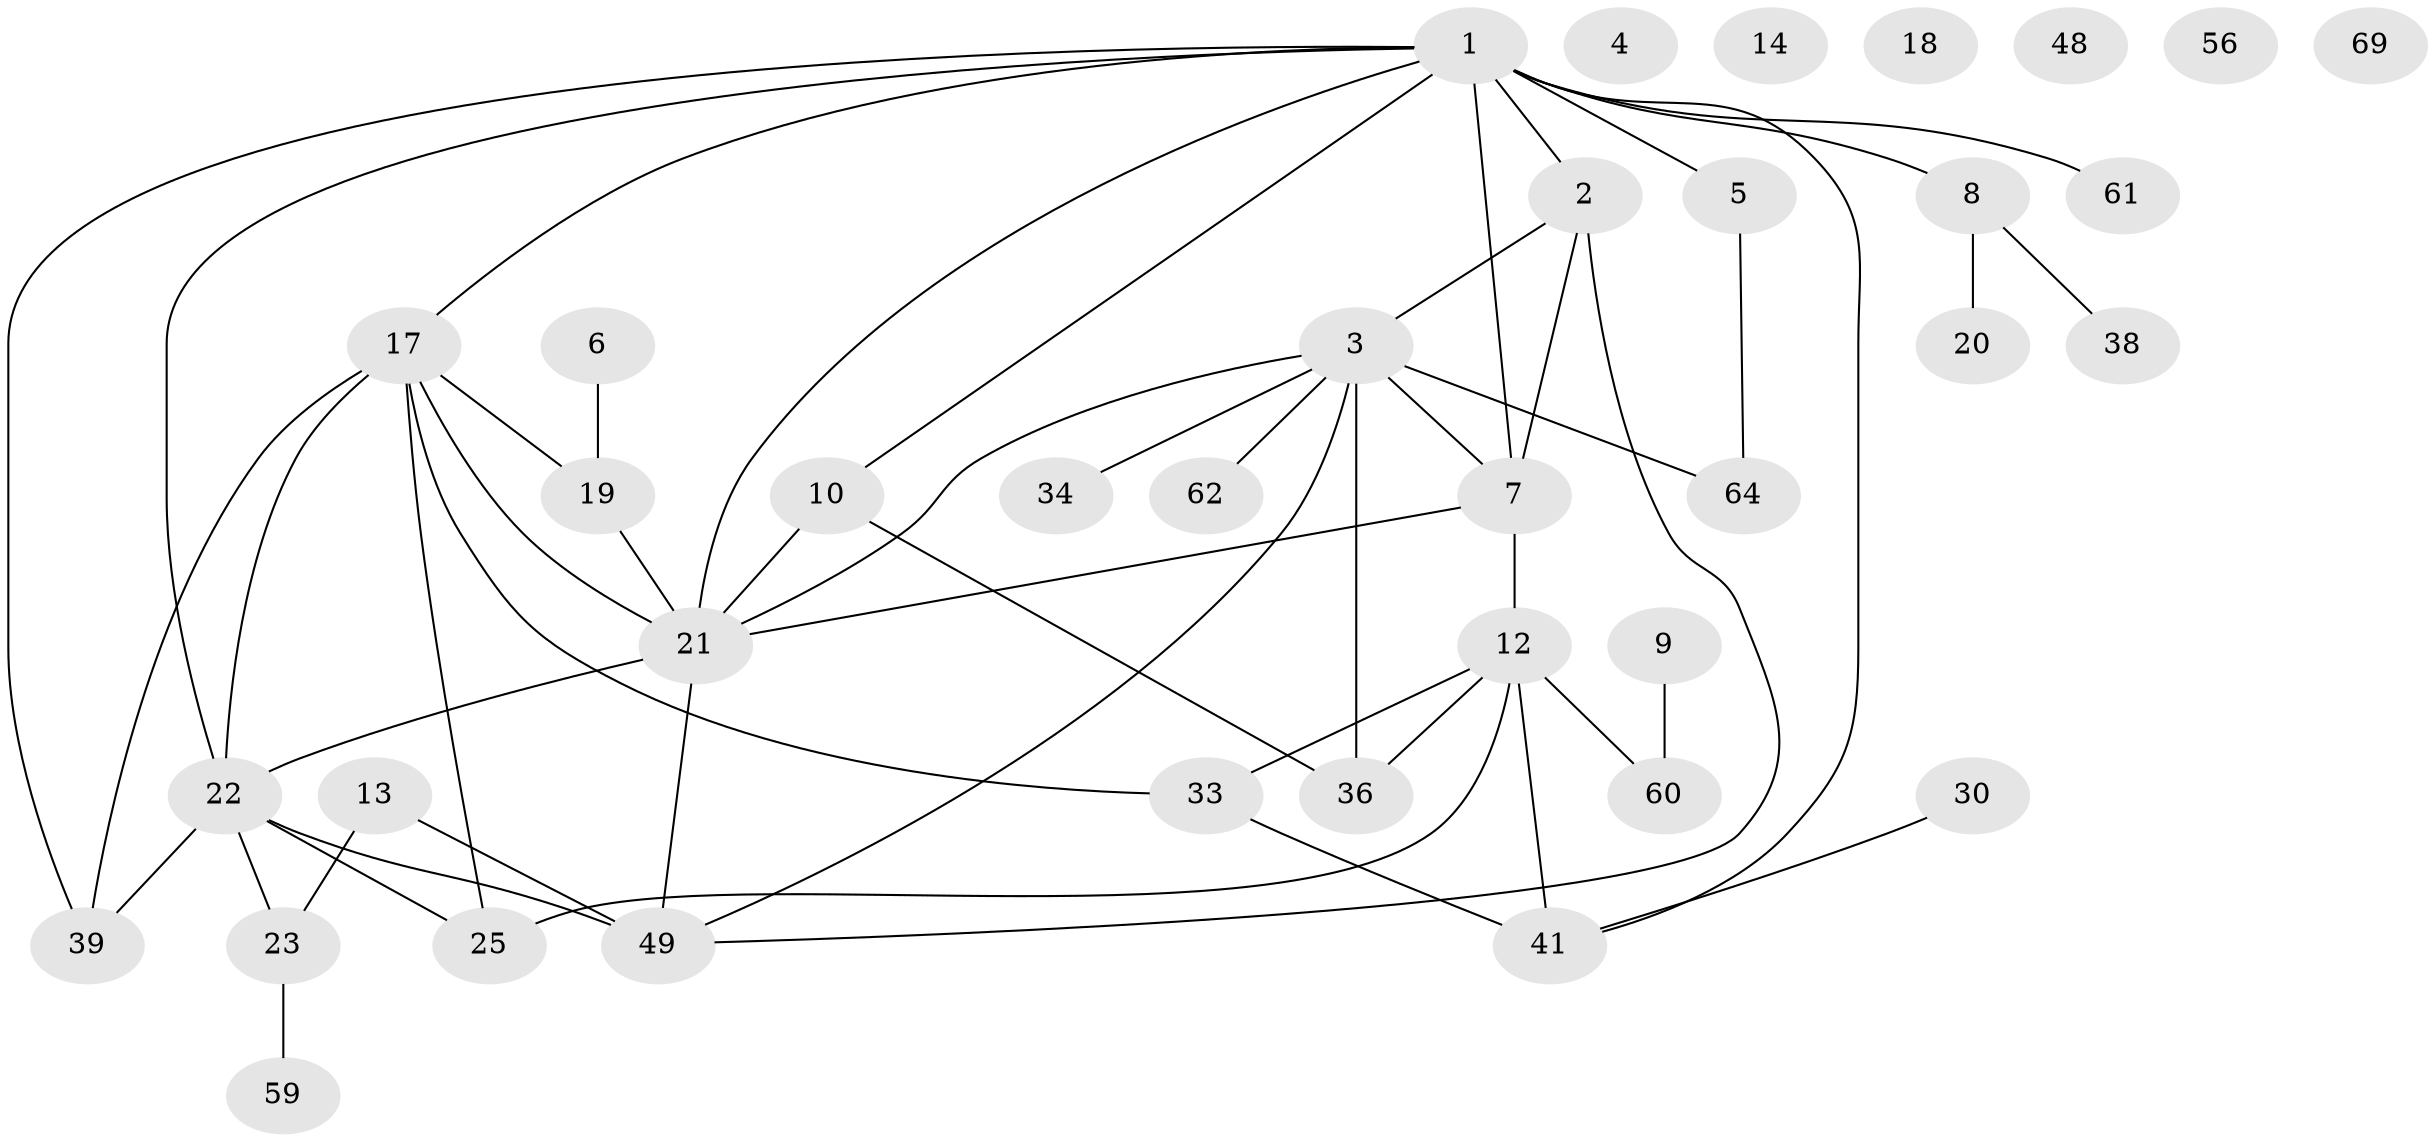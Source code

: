 // original degree distribution, {5: 0.06666666666666667, 2: 0.21333333333333335, 4: 0.13333333333333333, 0: 0.06666666666666667, 1: 0.18666666666666668, 7: 0.013333333333333334, 3: 0.29333333333333333, 6: 0.02666666666666667}
// Generated by graph-tools (version 1.1) at 2025/13/03/09/25 04:13:08]
// undirected, 37 vertices, 53 edges
graph export_dot {
graph [start="1"]
  node [color=gray90,style=filled];
  1 [super="+52+43+46"];
  2 [super="+15"];
  3 [super="+24+11+28"];
  4;
  5 [super="+16"];
  6;
  7 [super="+40"];
  8;
  9;
  10;
  12 [super="+44+53+50"];
  13;
  14;
  17 [super="+45+72+67"];
  18 [super="+57"];
  19 [super="+32+37"];
  20;
  21 [super="+31"];
  22 [super="+27"];
  23 [super="+73"];
  25 [super="+74+42"];
  30;
  33 [super="+35"];
  34;
  36;
  38;
  39;
  41 [super="+58"];
  48;
  49 [super="+54"];
  56;
  59;
  60 [super="+66+63"];
  61 [super="+65"];
  62;
  64;
  69;
  1 -- 8;
  1 -- 10;
  1 -- 7;
  1 -- 61;
  1 -- 5;
  1 -- 22;
  1 -- 21;
  1 -- 17;
  1 -- 41;
  1 -- 39;
  1 -- 2;
  2 -- 49;
  2 -- 3;
  2 -- 7;
  3 -- 7 [weight=3];
  3 -- 34;
  3 -- 64;
  3 -- 36 [weight=2];
  3 -- 21;
  3 -- 62;
  3 -- 49;
  5 -- 64;
  6 -- 19;
  7 -- 21;
  7 -- 12;
  8 -- 20;
  8 -- 38;
  9 -- 60;
  10 -- 36;
  10 -- 21;
  12 -- 60;
  12 -- 41 [weight=3];
  12 -- 36;
  12 -- 33;
  12 -- 25;
  13 -- 23;
  13 -- 49 [weight=2];
  17 -- 19;
  17 -- 21;
  17 -- 22;
  17 -- 39;
  17 -- 33;
  17 -- 25;
  19 -- 21;
  21 -- 22;
  21 -- 49;
  22 -- 49;
  22 -- 39;
  22 -- 23;
  22 -- 25;
  23 -- 59;
  30 -- 41;
  33 -- 41;
}
